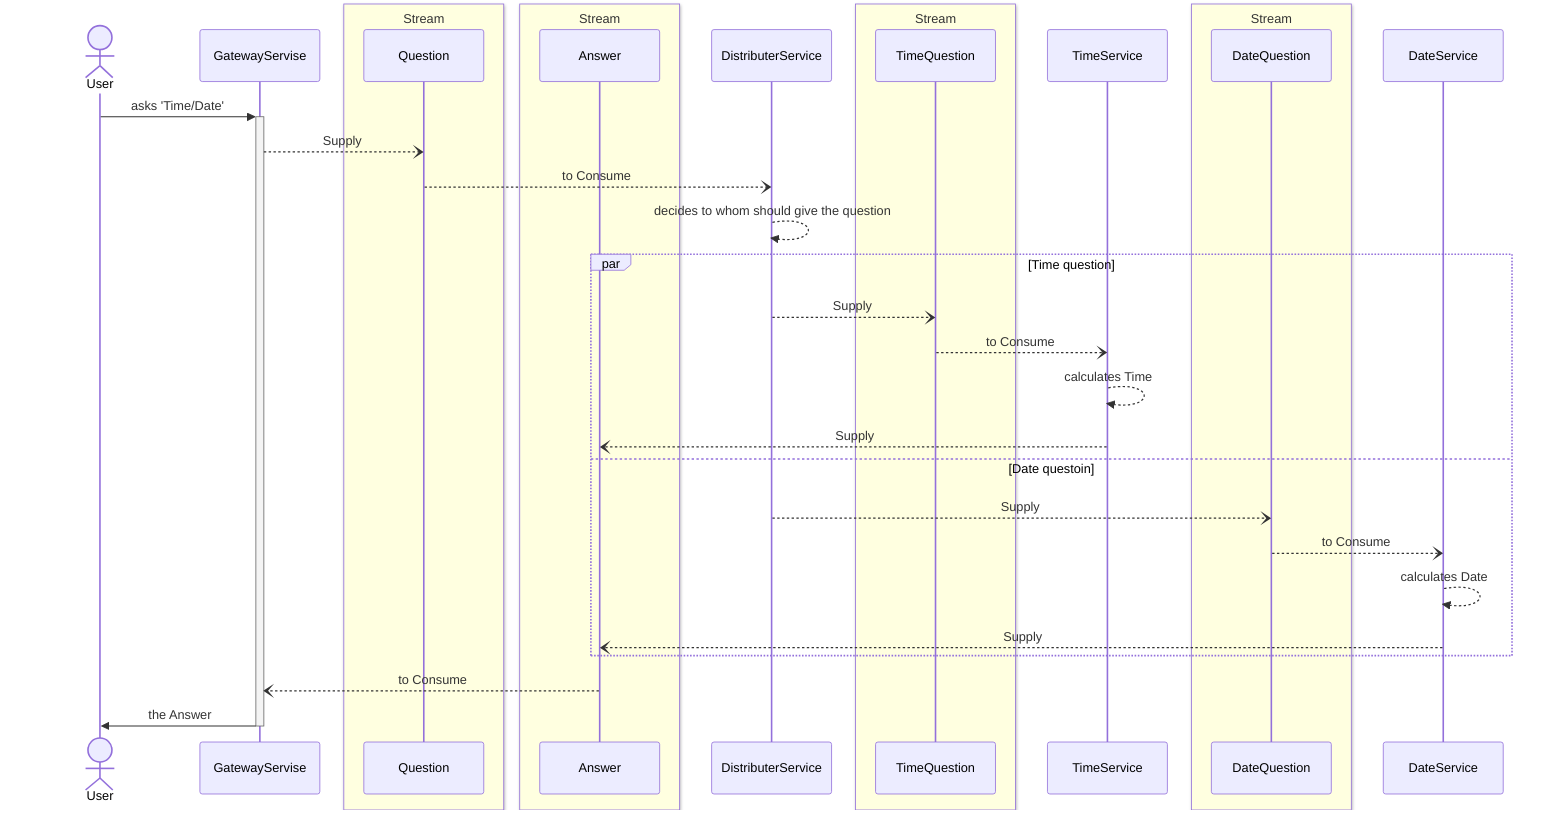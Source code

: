 sequenceDiagram
    actor User
    participant GatewayServise
    box LightYellow Stream
    participant Question
    end
    box LightYellow Stream
    participant Answer
    end
    participant DistributerService
    box LightYellow Stream
    participant TimeQuestion
    end
    participant TimeService
    box LightYellow Stream
    participant DateQuestion
    end
    participant DateService
    User->>+GatewayServise : asks 'Time/Date'
    GatewayServise--)Question : Supply
    Question--)DistributerService : to Consume
    DistributerService-->>DistributerService : decides to whom should give the question
    par Time question
        DistributerService--)TimeQuestion : Supply
        TimeQuestion--)TimeService : to Consume
        TimeService-->>TimeService : calculates Time
        TimeService--)Answer : Supply
    and Date questoin
        DistributerService--)DateQuestion : Supply
        DateQuestion--)DateService : to Consume
        DateService-->>DateService : calculates Date
        DateService--)Answer : Supply    
    end
    Answer--)GatewayServise : to Consume
    GatewayServise->>-User : the Answer